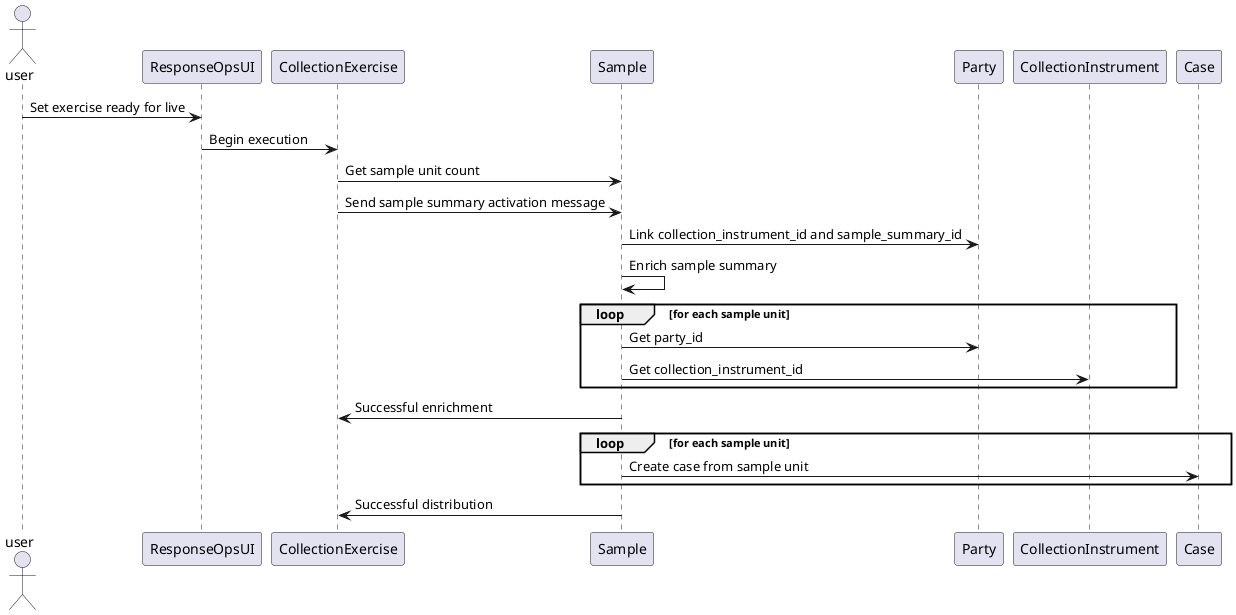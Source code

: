 @startuml
actor user
user -> ResponseOpsUI: Set exercise ready for live
ResponseOpsUI -> CollectionExercise: Begin execution
CollectionExercise -> Sample: Get sample unit count
CollectionExercise -> Sample: Send sample summary activation message
Sample -> Party: Link collection_instrument_id and sample_summary_id
Sample -> Sample: Enrich sample summary
loop for each sample unit
Sample -> Party: Get party_id
Sample -> CollectionInstrument: Get collection_instrument_id
end
Sample -> CollectionExercise: Successful enrichment
loop for each sample unit
Sample -> Case: Create case from sample unit
end
Sample -> CollectionExercise: Successful distribution
@enduml
